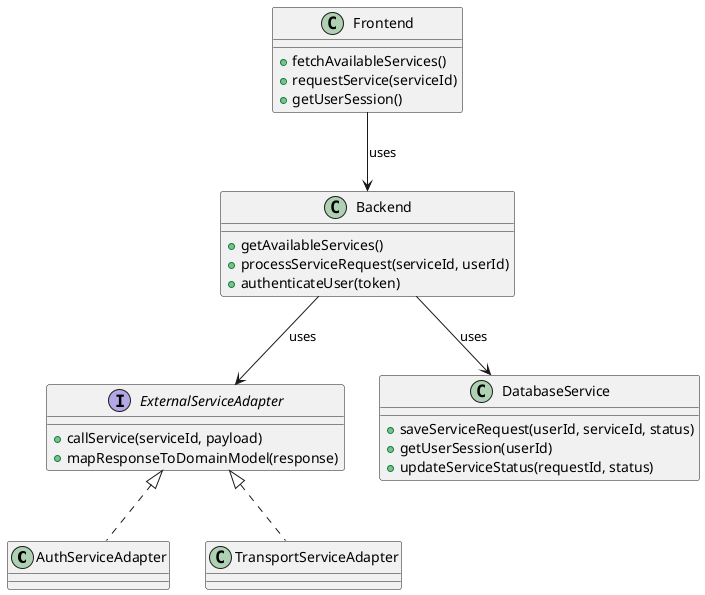 @startuml



class AuthServiceAdapter implements ExternalServiceAdapter {
}

class TransportServiceAdapter implements ExternalServiceAdapter {
}

interface ExternalServiceAdapter {
    +callService(serviceId, payload)
    +mapResponseToDomainModel(response)
}

class Frontend {
    +fetchAvailableServices()
    +requestService(serviceId)
    +getUserSession()
}

class Backend {
    +getAvailableServices()
    +processServiceRequest(serviceId, userId)
    +authenticateUser(token)
}

class DatabaseService {
    +saveServiceRequest(userId, serviceId, status)
    +getUserSession(userId)
    +updateServiceStatus(requestId, status)
}

Frontend --> Backend : uses
Backend --> ExternalServiceAdapter : uses
Backend --> DatabaseService : uses

@enduml
